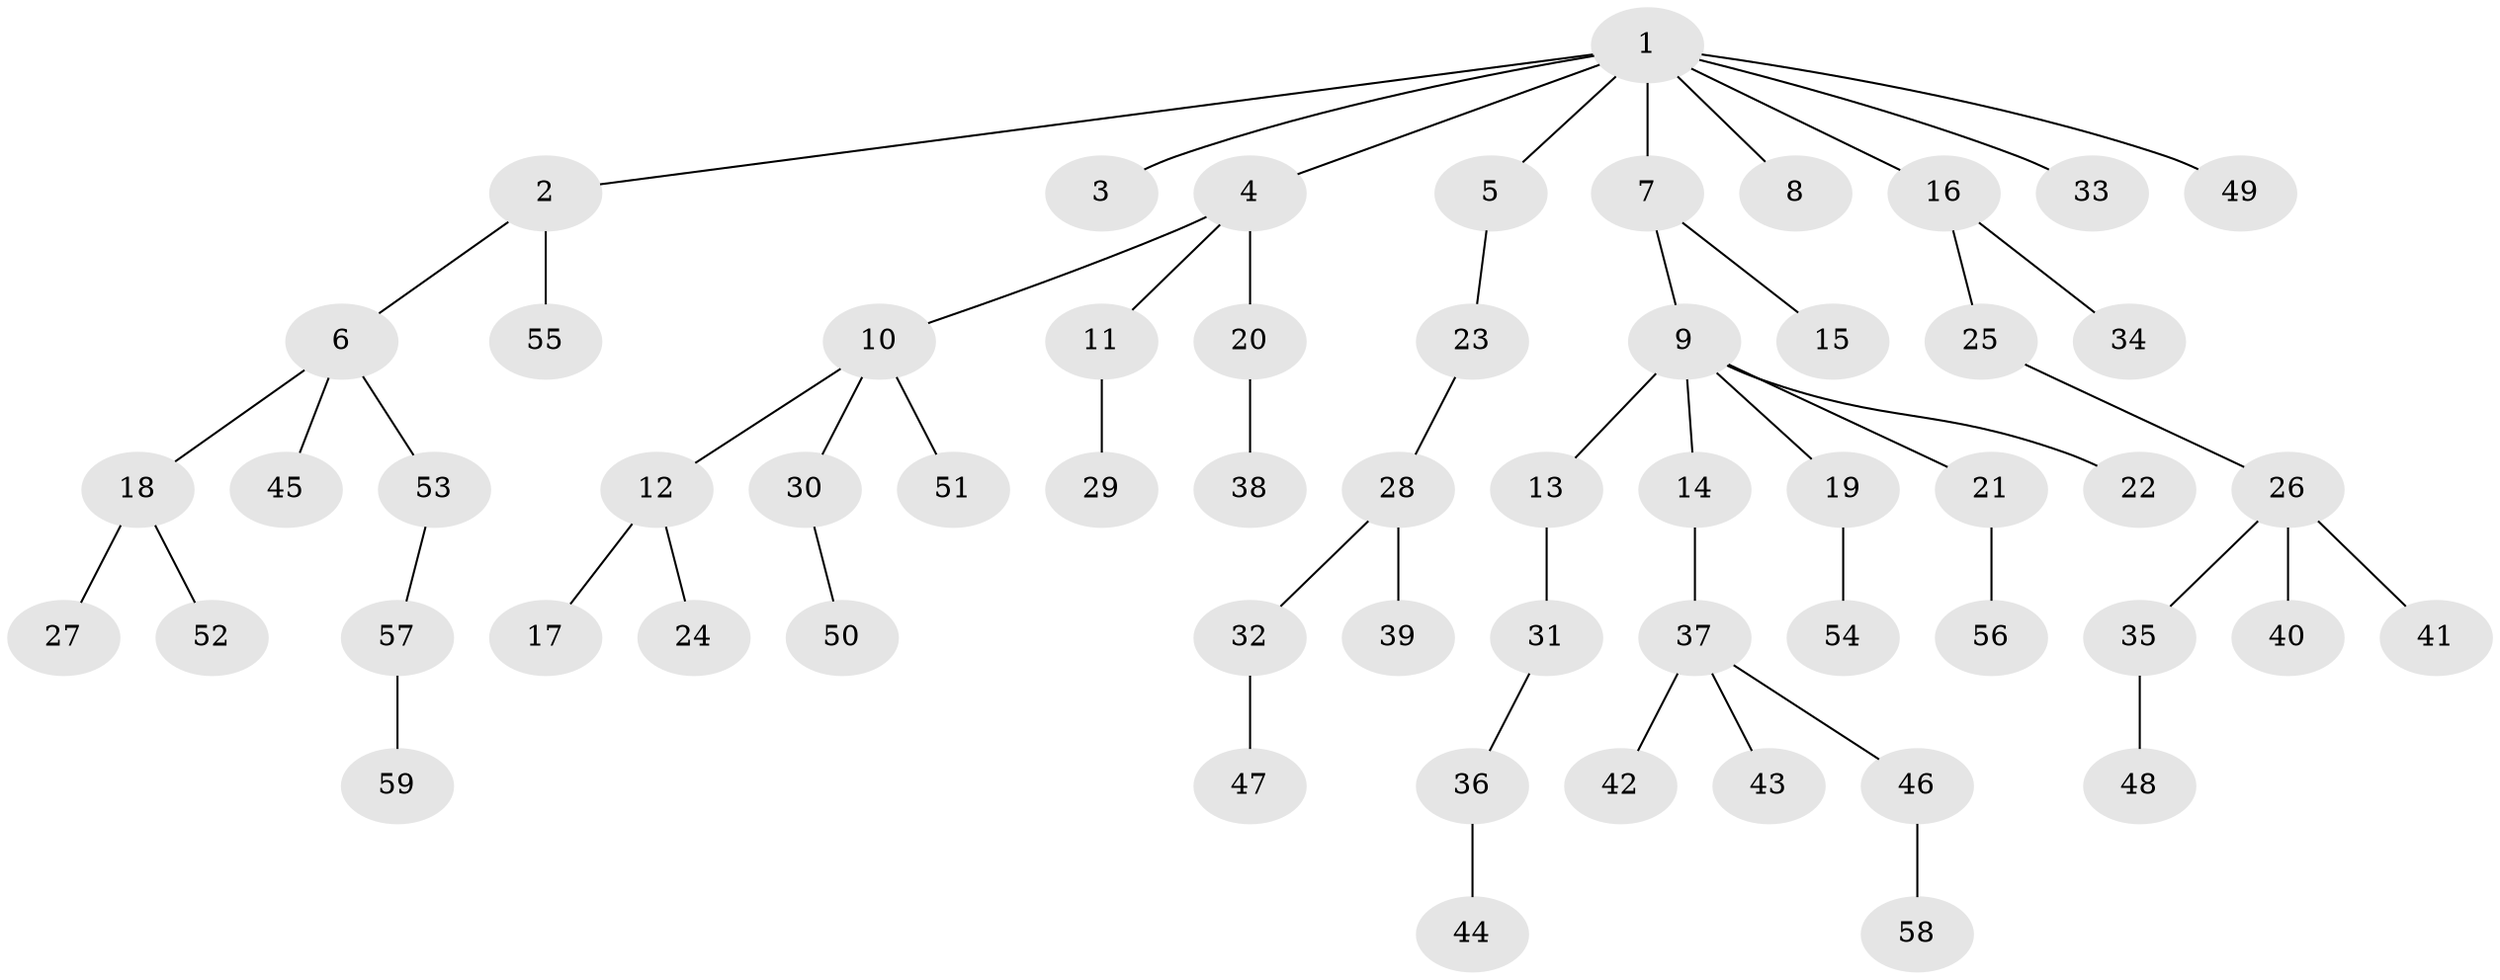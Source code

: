 // coarse degree distribution, {1: 0.7391304347826086, 5: 0.043478260869565216, 2: 0.13043478260869565, 10: 0.043478260869565216, 6: 0.043478260869565216}
// Generated by graph-tools (version 1.1) at 2025/57/03/04/25 21:57:11]
// undirected, 59 vertices, 58 edges
graph export_dot {
graph [start="1"]
  node [color=gray90,style=filled];
  1;
  2;
  3;
  4;
  5;
  6;
  7;
  8;
  9;
  10;
  11;
  12;
  13;
  14;
  15;
  16;
  17;
  18;
  19;
  20;
  21;
  22;
  23;
  24;
  25;
  26;
  27;
  28;
  29;
  30;
  31;
  32;
  33;
  34;
  35;
  36;
  37;
  38;
  39;
  40;
  41;
  42;
  43;
  44;
  45;
  46;
  47;
  48;
  49;
  50;
  51;
  52;
  53;
  54;
  55;
  56;
  57;
  58;
  59;
  1 -- 2;
  1 -- 3;
  1 -- 4;
  1 -- 5;
  1 -- 7;
  1 -- 8;
  1 -- 16;
  1 -- 33;
  1 -- 49;
  2 -- 6;
  2 -- 55;
  4 -- 10;
  4 -- 11;
  4 -- 20;
  5 -- 23;
  6 -- 18;
  6 -- 45;
  6 -- 53;
  7 -- 9;
  7 -- 15;
  9 -- 13;
  9 -- 14;
  9 -- 19;
  9 -- 21;
  9 -- 22;
  10 -- 12;
  10 -- 30;
  10 -- 51;
  11 -- 29;
  12 -- 17;
  12 -- 24;
  13 -- 31;
  14 -- 37;
  16 -- 25;
  16 -- 34;
  18 -- 27;
  18 -- 52;
  19 -- 54;
  20 -- 38;
  21 -- 56;
  23 -- 28;
  25 -- 26;
  26 -- 35;
  26 -- 40;
  26 -- 41;
  28 -- 32;
  28 -- 39;
  30 -- 50;
  31 -- 36;
  32 -- 47;
  35 -- 48;
  36 -- 44;
  37 -- 42;
  37 -- 43;
  37 -- 46;
  46 -- 58;
  53 -- 57;
  57 -- 59;
}
